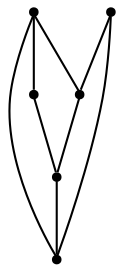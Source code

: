 graph {
  node [shape=point,comment="{\"directed\":false,\"doi\":\"10.1007/978-3-030-04414-5_10\",\"figure\":\"4 (2)\"}"]

  v0 [pos="828.86952429404,1866.3630420460586"]
  v1 [pos="958.1026342500484,1995.5945522680463"]
  v2 [pos="955.5251095328726,2076.4607324495755"]
  v3 [pos="893.4818903850285,1866.363105633697"]
  v4 [pos="635.0220293147815,1801.7525965028694"]
  v5 [pos="828.86952429404,1930.97889253851"]

  v4 -- v3 [id="-2",pos="635.0220293147815,1801.7525965028694 893.4818903850285,1866.363105633697 893.4818903850285,1866.363105633697 893.4818903850285,1866.363105633697"]
  v5 -- v3 [id="-4",pos="828.86952429404,1930.97889253851 893.4818903850285,1866.363105633697 893.4818903850285,1866.363105633697 893.4818903850285,1866.363105633697"]
  v1 -- v0 [id="-6",pos="958.1026342500484,1995.5945522680463 828.86952429404,1866.3630420460586 828.86952429404,1866.3630420460586 828.86952429404,1866.3630420460586"]
  v1 -- v2 [id="-8",pos="958.1026342500484,1995.5945522680463 955.5251095328726,2076.4607324495755 955.5251095328726,2076.4607324495755 955.5251095328726,2076.4607324495755"]
  v1 -- v3 [id="-10",pos="958.1026342500484,1995.5945522680463 893.4818903850285,1866.363105633697 893.4818903850285,1866.363105633697 893.4818903850285,1866.363105633697"]
  v2 -- v4 [id="-11",pos="955.5251095328726,2076.4607324495755 635.0220293147815,1801.7525965028694 635.0220293147815,1801.7525965028694 635.0220293147815,1801.7525965028694"]
  v0 -- v4 [id="-13",pos="828.86952429404,1866.3630420460586 635.0220293147815,1801.7525965028694 635.0220293147815,1801.7525965028694 635.0220293147815,1801.7525965028694"]
  v5 -- v2 [id="-14",pos="828.86952429404,1930.97889253851 955.5251095328726,2076.4607324495755 955.5251095328726,2076.4607324495755 955.5251095328726,2076.4607324495755"]
}